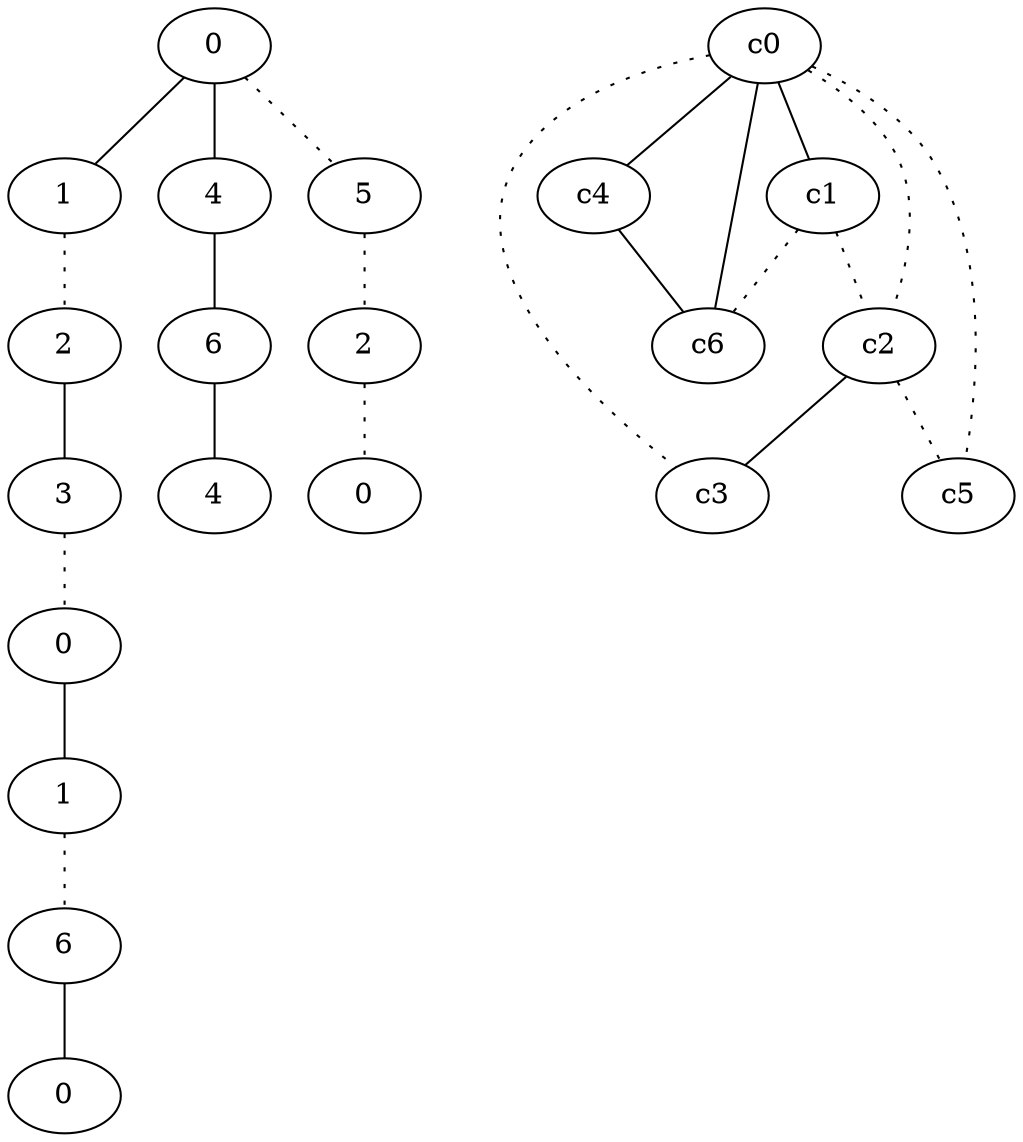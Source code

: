 graph {
a0[label=0];
a1[label=1];
a2[label=2];
a3[label=3];
a4[label=0];
a5[label=1];
a6[label=6];
a7[label=0];
a8[label=4];
a9[label=6];
a10[label=4];
a11[label=5];
a12[label=2];
a13[label=0];
a0 -- a1;
a0 -- a8;
a0 -- a11 [style=dotted];
a1 -- a2 [style=dotted];
a2 -- a3;
a3 -- a4 [style=dotted];
a4 -- a5;
a5 -- a6 [style=dotted];
a6 -- a7;
a8 -- a9;
a9 -- a10;
a11 -- a12 [style=dotted];
a12 -- a13 [style=dotted];
c0 -- c1;
c0 -- c2 [style=dotted];
c0 -- c3 [style=dotted];
c0 -- c4;
c0 -- c5 [style=dotted];
c0 -- c6;
c1 -- c2 [style=dotted];
c1 -- c6 [style=dotted];
c2 -- c3;
c2 -- c5 [style=dotted];
c4 -- c6;
}
